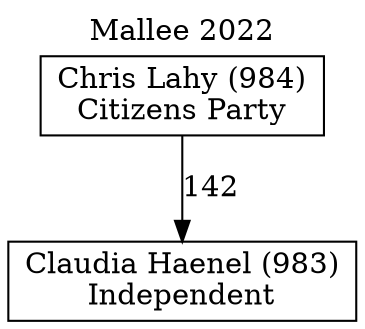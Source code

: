// House preference flow
digraph "Claudia Haenel (983)_Mallee_2022" {
	graph [label="Mallee 2022" labelloc=t mclimit=10]
	node [shape=box]
	"Claudia Haenel (983)" [label="Claudia Haenel (983)
Independent"]
	"Chris Lahy (984)" [label="Chris Lahy (984)
Citizens Party"]
	"Chris Lahy (984)" -> "Claudia Haenel (983)" [label=142]
}
